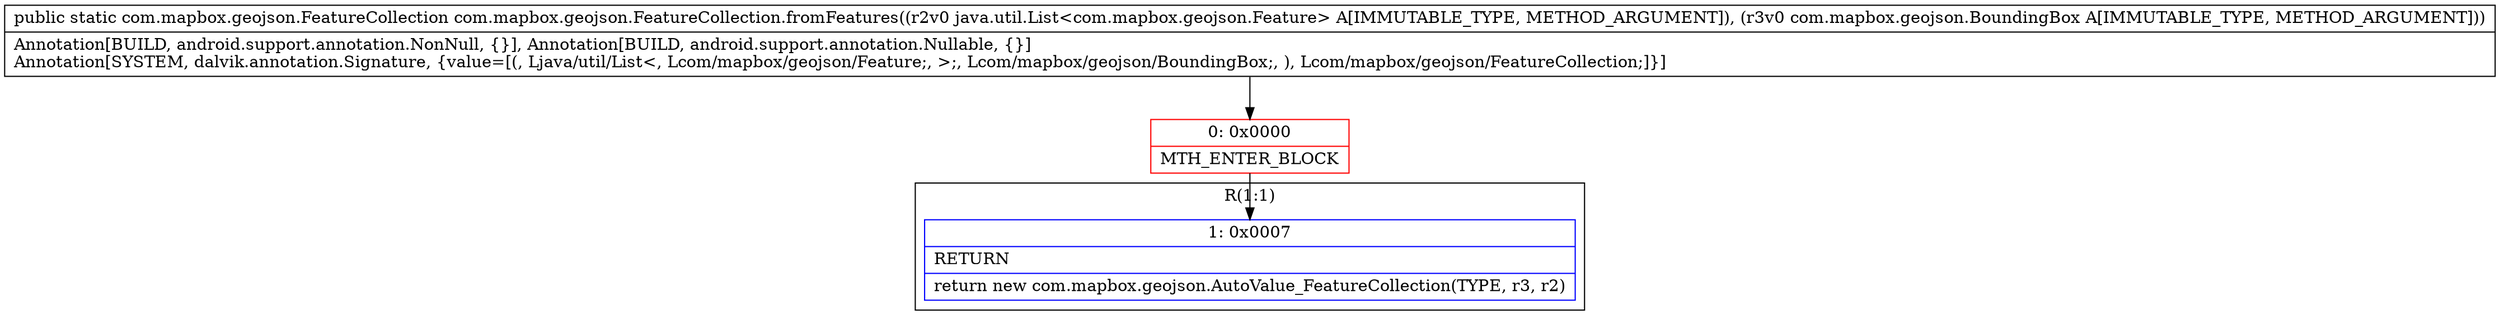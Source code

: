 digraph "CFG forcom.mapbox.geojson.FeatureCollection.fromFeatures(Ljava\/util\/List;Lcom\/mapbox\/geojson\/BoundingBox;)Lcom\/mapbox\/geojson\/FeatureCollection;" {
subgraph cluster_Region_169288989 {
label = "R(1:1)";
node [shape=record,color=blue];
Node_1 [shape=record,label="{1\:\ 0x0007|RETURN\l|return new com.mapbox.geojson.AutoValue_FeatureCollection(TYPE, r3, r2)\l}"];
}
Node_0 [shape=record,color=red,label="{0\:\ 0x0000|MTH_ENTER_BLOCK\l}"];
MethodNode[shape=record,label="{public static com.mapbox.geojson.FeatureCollection com.mapbox.geojson.FeatureCollection.fromFeatures((r2v0 java.util.List\<com.mapbox.geojson.Feature\> A[IMMUTABLE_TYPE, METHOD_ARGUMENT]), (r3v0 com.mapbox.geojson.BoundingBox A[IMMUTABLE_TYPE, METHOD_ARGUMENT]))  | Annotation[BUILD, android.support.annotation.NonNull, \{\}], Annotation[BUILD, android.support.annotation.Nullable, \{\}]\lAnnotation[SYSTEM, dalvik.annotation.Signature, \{value=[(, Ljava\/util\/List\<, Lcom\/mapbox\/geojson\/Feature;, \>;, Lcom\/mapbox\/geojson\/BoundingBox;, ), Lcom\/mapbox\/geojson\/FeatureCollection;]\}]\l}"];
MethodNode -> Node_0;
Node_0 -> Node_1;
}


